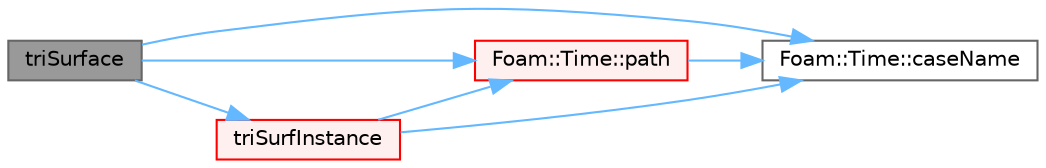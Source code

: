 digraph "triSurface"
{
 // LATEX_PDF_SIZE
  bgcolor="transparent";
  edge [fontname=Helvetica,fontsize=10,labelfontname=Helvetica,labelfontsize=10];
  node [fontname=Helvetica,fontsize=10,shape=box,height=0.2,width=0.4];
  rankdir="LR";
  Node1 [id="Node000001",label="triSurface",height=0.2,width=0.4,color="gray40", fillcolor="grey60", style="filled", fontcolor="black",tooltip=" "];
  Node1 -> Node2 [id="edge1_Node000001_Node000002",color="steelblue1",style="solid",tooltip=" "];
  Node2 [id="Node000002",label="Foam::Time::caseName",height=0.2,width=0.4,color="grey40", fillcolor="white", style="filled",URL="$classFoam_1_1Time.html#af8c31b368135f792bcd8eb5209ed6c46",tooltip=" "];
  Node1 -> Node3 [id="edge2_Node000001_Node000003",color="steelblue1",style="solid",tooltip=" "];
  Node3 [id="Node000003",label="Foam::Time::path",height=0.2,width=0.4,color="red", fillcolor="#FFF0F0", style="filled",URL="$classFoam_1_1Time.html#a3a68a482f9904838898709bec94fedc5",tooltip=" "];
  Node3 -> Node2 [id="edge3_Node000003_Node000002",color="steelblue1",style="solid",tooltip=" "];
  Node1 -> Node5 [id="edge4_Node000001_Node000005",color="steelblue1",style="solid",tooltip=" "];
  Node5 [id="Node000005",label="triSurfInstance",height=0.2,width=0.4,color="red", fillcolor="#FFF0F0", style="filled",URL="$classFoam_1_1triSurface.html#a1ab8d8beae9ae13c09674c78df71224a",tooltip=" "];
  Node5 -> Node2 [id="edge5_Node000005_Node000002",color="steelblue1",style="solid",tooltip=" "];
  Node5 -> Node3 [id="edge6_Node000005_Node000003",color="steelblue1",style="solid",tooltip=" "];
}
